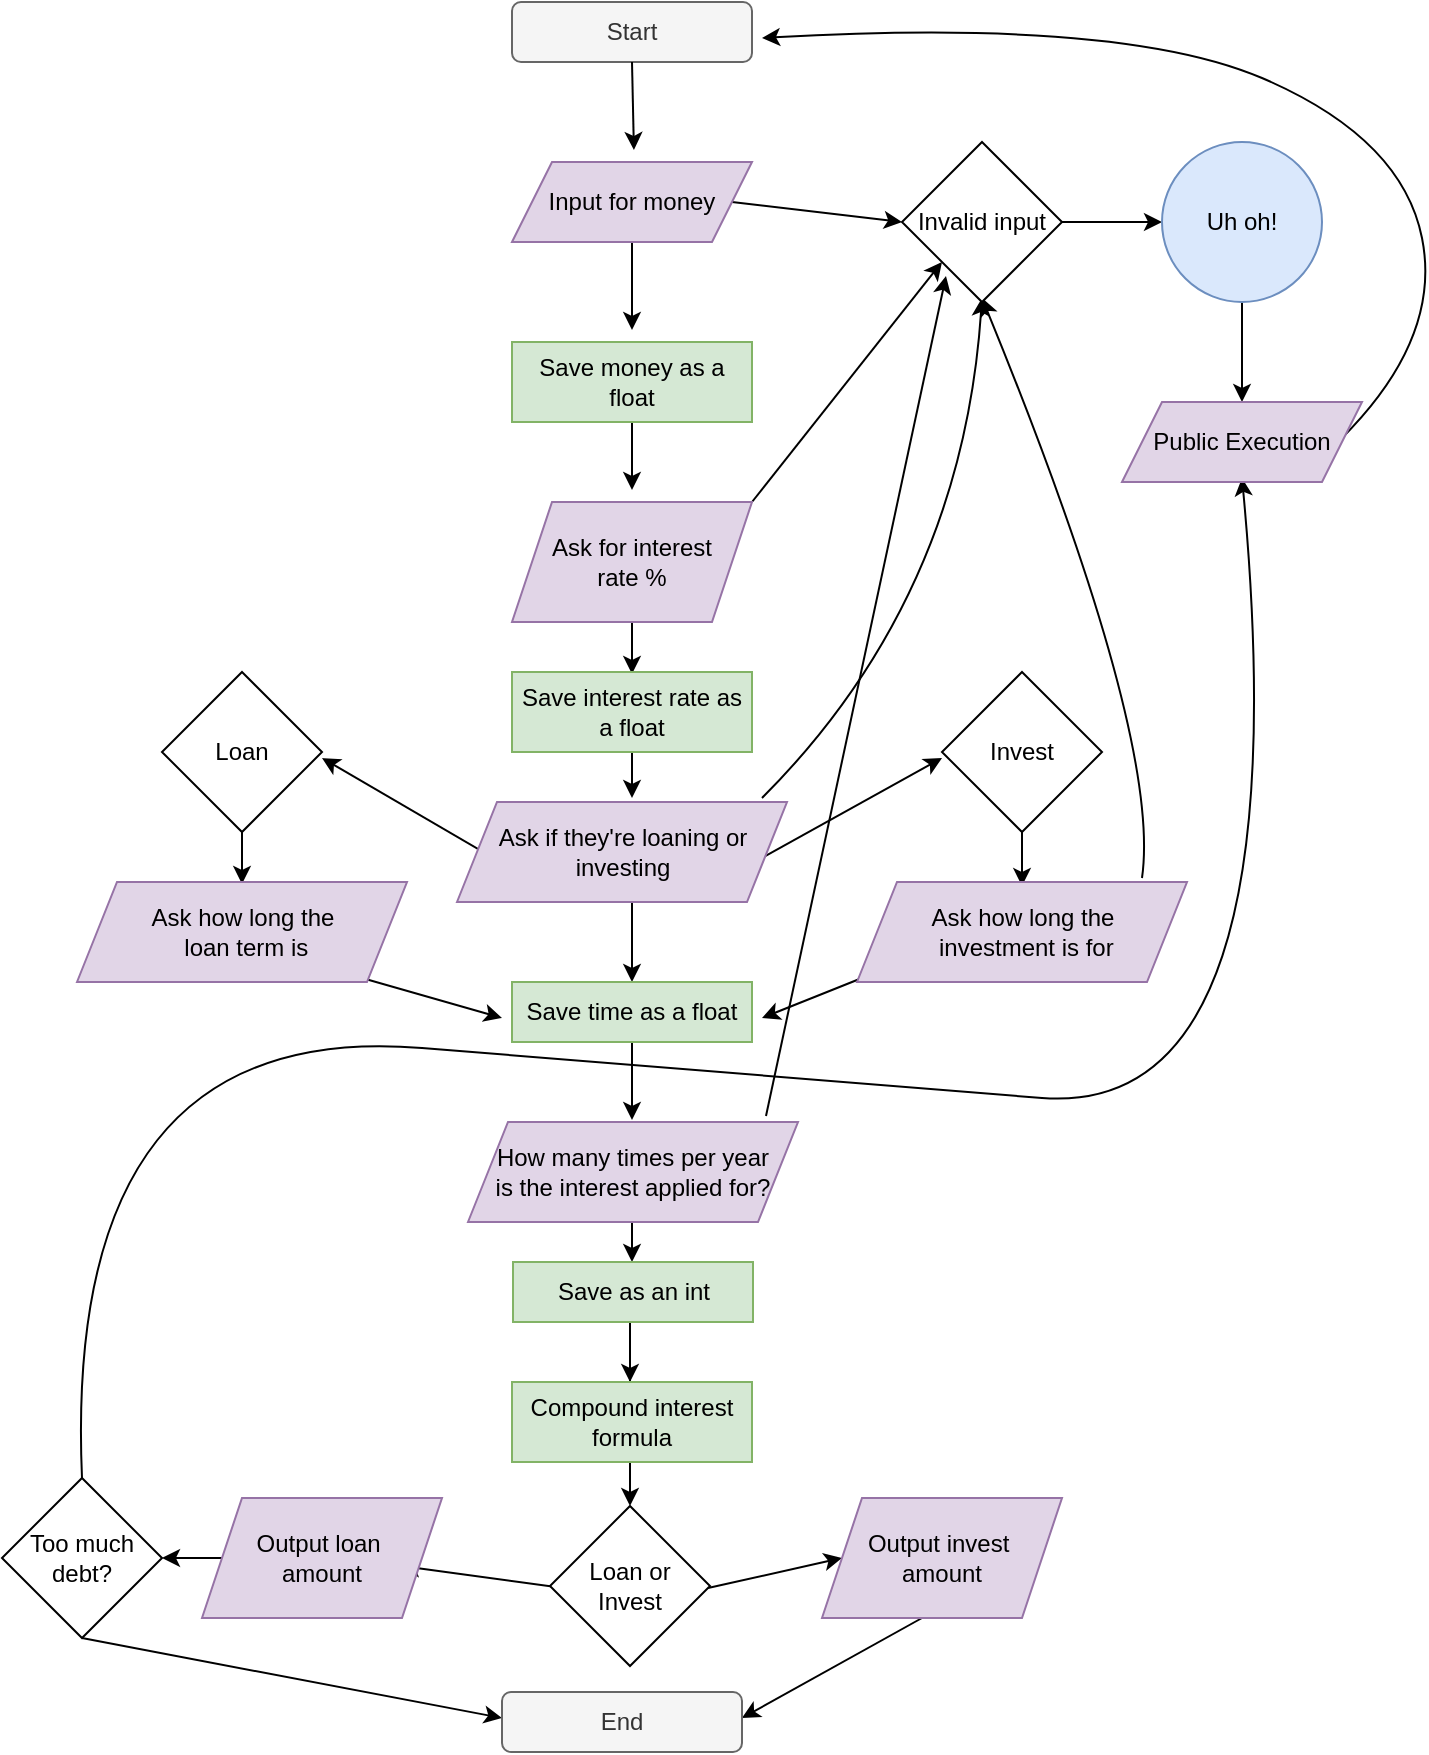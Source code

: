 <mxfile version="28.2.7">
  <diagram name="Page-1" id="ggmfxyMbXmIsnTJOff3u">
    <mxGraphModel dx="1426" dy="1791" grid="1" gridSize="10" guides="1" tooltips="1" connect="1" arrows="1" fold="1" page="1" pageScale="1" pageWidth="850" pageHeight="1100" math="0" shadow="0">
      <root>
        <mxCell id="0" />
        <mxCell id="1" value="Arrows" style="" parent="0" />
        <mxCell id="RjhxwwrLrKxsLQOkKnr6-1" value="Start" style="rounded=1;whiteSpace=wrap;html=1;fillColor=#f5f5f5;fontColor=#333333;strokeColor=#666666;" vertex="1" parent="1">
          <mxGeometry x="365" y="-38" width="120" height="30" as="geometry" />
        </mxCell>
        <mxCell id="RjhxwwrLrKxsLQOkKnr6-19" value="" style="endArrow=classic;html=1;rounded=0;exitX=0.5;exitY=1;exitDx=0;exitDy=0;entryX=0.508;entryY=-0.15;entryDx=0;entryDy=0;entryPerimeter=0;" edge="1" parent="1" source="RjhxwwrLrKxsLQOkKnr6-1" target="RjhxwwrLrKxsLQOkKnr6-5">
          <mxGeometry width="50" height="50" relative="1" as="geometry">
            <mxPoint x="400" y="222" as="sourcePoint" />
            <mxPoint x="450" y="172" as="targetPoint" />
          </mxGeometry>
        </mxCell>
        <mxCell id="RjhxwwrLrKxsLQOkKnr6-20" value="" style="endArrow=classic;html=1;rounded=0;exitX=0.5;exitY=1;exitDx=0;exitDy=0;entryX=0.5;entryY=-0.15;entryDx=0;entryDy=0;entryPerimeter=0;" edge="1" parent="1" source="RjhxwwrLrKxsLQOkKnr6-5" target="RjhxwwrLrKxsLQOkKnr6-12">
          <mxGeometry width="50" height="50" relative="1" as="geometry">
            <mxPoint x="400" y="222" as="sourcePoint" />
            <mxPoint x="450" y="172" as="targetPoint" />
          </mxGeometry>
        </mxCell>
        <mxCell id="RjhxwwrLrKxsLQOkKnr6-21" value="" style="endArrow=classic;html=1;rounded=0;exitX=0.5;exitY=1;exitDx=0;exitDy=0;entryX=0.5;entryY=-0.1;entryDx=0;entryDy=0;entryPerimeter=0;" edge="1" parent="1" source="RjhxwwrLrKxsLQOkKnr6-12">
          <mxGeometry width="50" height="50" relative="1" as="geometry">
            <mxPoint x="400" y="222" as="sourcePoint" />
            <mxPoint x="425" y="206" as="targetPoint" />
          </mxGeometry>
        </mxCell>
        <mxCell id="RjhxwwrLrKxsLQOkKnr6-22" value="" style="endArrow=classic;html=1;rounded=0;exitX=1;exitY=0.5;exitDx=0;exitDy=0;entryX=0;entryY=0.5;entryDx=0;entryDy=0;" edge="1" parent="1" source="RjhxwwrLrKxsLQOkKnr6-5" target="RjhxwwrLrKxsLQOkKnr6-16">
          <mxGeometry width="50" height="50" relative="1" as="geometry">
            <mxPoint x="470" y="72" as="sourcePoint" />
            <mxPoint x="520" y="22" as="targetPoint" />
          </mxGeometry>
        </mxCell>
        <mxCell id="RjhxwwrLrKxsLQOkKnr6-23" value="" style="endArrow=classic;html=1;rounded=0;exitX=1;exitY=0;exitDx=0;exitDy=0;entryX=0;entryY=1;entryDx=0;entryDy=0;" edge="1" parent="1" source="RjhxwwrLrKxsLQOkKnr6-28" target="RjhxwwrLrKxsLQOkKnr6-16">
          <mxGeometry width="50" height="50" relative="1" as="geometry">
            <mxPoint x="497.5" y="212" as="sourcePoint" />
            <mxPoint x="695" y="172" as="targetPoint" />
          </mxGeometry>
        </mxCell>
        <mxCell id="RjhxwwrLrKxsLQOkKnr6-24" value="" style="endArrow=classic;html=1;rounded=0;exitX=1;exitY=0.5;exitDx=0;exitDy=0;entryX=0;entryY=0.5;entryDx=0;entryDy=0;" edge="1" parent="1" source="RjhxwwrLrKxsLQOkKnr6-16" target="RjhxwwrLrKxsLQOkKnr6-15">
          <mxGeometry width="50" height="50" relative="1" as="geometry">
            <mxPoint x="650" y="162" as="sourcePoint" />
            <mxPoint x="700" y="112" as="targetPoint" />
          </mxGeometry>
        </mxCell>
        <mxCell id="RjhxwwrLrKxsLQOkKnr6-25" value="" style="endArrow=classic;html=1;rounded=0;exitX=0.5;exitY=1;exitDx=0;exitDy=0;entryX=0.5;entryY=0;entryDx=0;entryDy=0;" edge="1" parent="1" source="RjhxwwrLrKxsLQOkKnr6-15" target="RjhxwwrLrKxsLQOkKnr6-27">
          <mxGeometry width="50" height="50" relative="1" as="geometry">
            <mxPoint x="730" y="32" as="sourcePoint" />
            <mxPoint x="730" y="-18" as="targetPoint" />
          </mxGeometry>
        </mxCell>
        <mxCell id="RjhxwwrLrKxsLQOkKnr6-47" value="" style="endArrow=classic;html=1;rounded=0;curved=1;" edge="1" parent="1">
          <mxGeometry width="50" height="50" relative="1" as="geometry">
            <mxPoint x="680" y="400" as="sourcePoint" />
            <mxPoint x="600" y="110" as="targetPoint" />
            <Array as="points">
              <mxPoint x="690" y="330" />
            </Array>
          </mxGeometry>
        </mxCell>
        <mxCell id="RjhxwwrLrKxsLQOkKnr6-48" value="" style="endArrow=classic;html=1;rounded=0;curved=1;" edge="1" parent="1">
          <mxGeometry width="50" height="50" relative="1" as="geometry">
            <mxPoint x="490" y="360" as="sourcePoint" />
            <mxPoint x="600" y="110" as="targetPoint" />
            <Array as="points">
              <mxPoint x="590" y="260" />
            </Array>
          </mxGeometry>
        </mxCell>
        <mxCell id="RjhxwwrLrKxsLQOkKnr6-49" value="" style="endArrow=classic;html=1;rounded=0;" edge="1" parent="1">
          <mxGeometry width="50" height="50" relative="1" as="geometry">
            <mxPoint x="490" y="390" as="sourcePoint" />
            <mxPoint x="580" y="340" as="targetPoint" />
          </mxGeometry>
        </mxCell>
        <mxCell id="RjhxwwrLrKxsLQOkKnr6-50" value="" style="endArrow=classic;html=1;rounded=0;" edge="1" parent="1">
          <mxGeometry width="50" height="50" relative="1" as="geometry">
            <mxPoint x="620" y="374" as="sourcePoint" />
            <mxPoint x="620" y="404" as="targetPoint" />
          </mxGeometry>
        </mxCell>
        <mxCell id="RjhxwwrLrKxsLQOkKnr6-51" value="" style="endArrow=classic;html=1;rounded=0;" edge="1" parent="1">
          <mxGeometry width="50" height="50" relative="1" as="geometry">
            <mxPoint x="230" y="363" as="sourcePoint" />
            <mxPoint x="230" y="403" as="targetPoint" />
            <Array as="points">
              <mxPoint x="230" y="383" />
            </Array>
          </mxGeometry>
        </mxCell>
        <mxCell id="RjhxwwrLrKxsLQOkKnr6-52" value="" style="endArrow=classic;html=1;rounded=0;" edge="1" parent="1">
          <mxGeometry width="50" height="50" relative="1" as="geometry">
            <mxPoint x="290" y="450" as="sourcePoint" />
            <mxPoint x="360" y="470" as="targetPoint" />
          </mxGeometry>
        </mxCell>
        <mxCell id="RjhxwwrLrKxsLQOkKnr6-53" value="" style="endArrow=classic;html=1;rounded=0;" edge="1" parent="1">
          <mxGeometry width="50" height="50" relative="1" as="geometry">
            <mxPoint x="540" y="450" as="sourcePoint" />
            <mxPoint x="490" y="470" as="targetPoint" />
          </mxGeometry>
        </mxCell>
        <mxCell id="RjhxwwrLrKxsLQOkKnr6-54" value="" style="endArrow=classic;html=1;rounded=0;" edge="1" parent="1">
          <mxGeometry width="50" height="50" relative="1" as="geometry">
            <mxPoint x="425" y="481" as="sourcePoint" />
            <mxPoint x="425" y="521" as="targetPoint" />
          </mxGeometry>
        </mxCell>
        <mxCell id="RjhxwwrLrKxsLQOkKnr6-57" value="" style="endArrow=classic;html=1;rounded=0;" edge="1" parent="1">
          <mxGeometry width="50" height="50" relative="1" as="geometry">
            <mxPoint x="492" y="519" as="sourcePoint" />
            <mxPoint x="582" y="99" as="targetPoint" />
          </mxGeometry>
        </mxCell>
        <mxCell id="RjhxwwrLrKxsLQOkKnr6-59" value="" style="curved=1;endArrow=classic;html=1;rounded=0;" edge="1" parent="1">
          <mxGeometry width="50" height="50" relative="1" as="geometry">
            <mxPoint x="780" y="180" as="sourcePoint" />
            <mxPoint x="490" y="-20" as="targetPoint" />
            <Array as="points">
              <mxPoint x="830" y="130" />
              <mxPoint x="810" y="30" />
              <mxPoint x="670" y="-30" />
            </Array>
          </mxGeometry>
        </mxCell>
        <mxCell id="RjhxwwrLrKxsLQOkKnr6-61" value="" style="endArrow=classic;html=1;rounded=0;" edge="1" parent="1">
          <mxGeometry width="50" height="50" relative="1" as="geometry">
            <mxPoint x="425" y="572" as="sourcePoint" />
            <mxPoint x="425" y="592" as="targetPoint" />
          </mxGeometry>
        </mxCell>
        <mxCell id="RjhxwwrLrKxsLQOkKnr6-62" value="" style="endArrow=classic;html=1;rounded=0;" edge="1" parent="1">
          <mxGeometry width="50" height="50" relative="1" as="geometry">
            <mxPoint x="424" y="612" as="sourcePoint" />
            <mxPoint x="424" y="652" as="targetPoint" />
          </mxGeometry>
        </mxCell>
        <mxCell id="RjhxwwrLrKxsLQOkKnr6-63" value="" style="endArrow=classic;html=1;rounded=0;" edge="1" parent="1">
          <mxGeometry width="50" height="50" relative="1" as="geometry">
            <mxPoint x="425" y="268" as="sourcePoint" />
            <mxPoint x="425" y="298" as="targetPoint" />
          </mxGeometry>
        </mxCell>
        <mxCell id="RjhxwwrLrKxsLQOkKnr6-64" value="" style="endArrow=classic;html=1;rounded=0;" edge="1" parent="1">
          <mxGeometry width="50" height="50" relative="1" as="geometry">
            <mxPoint x="425" y="330" as="sourcePoint" />
            <mxPoint x="425" y="360" as="targetPoint" />
          </mxGeometry>
        </mxCell>
        <mxCell id="RjhxwwrLrKxsLQOkKnr6-65" value="" style="endArrow=classic;html=1;rounded=0;" edge="1" parent="1">
          <mxGeometry width="50" height="50" relative="1" as="geometry">
            <mxPoint x="425" y="402" as="sourcePoint" />
            <mxPoint x="425" y="452" as="targetPoint" />
          </mxGeometry>
        </mxCell>
        <mxCell id="RjhxwwrLrKxsLQOkKnr6-66" value="" style="endArrow=classic;html=1;rounded=0;" edge="1" parent="1">
          <mxGeometry width="50" height="50" relative="1" as="geometry">
            <mxPoint x="424" y="624" as="sourcePoint" />
            <mxPoint x="424" y="714" as="targetPoint" />
            <Array as="points">
              <mxPoint x="424" y="694" />
            </Array>
          </mxGeometry>
        </mxCell>
        <mxCell id="RjhxwwrLrKxsLQOkKnr6-67" value="" style="endArrow=classic;html=1;rounded=0;" edge="1" parent="1">
          <mxGeometry width="50" height="50" relative="1" as="geometry">
            <mxPoint x="463" y="755" as="sourcePoint" />
            <mxPoint x="530" y="740" as="targetPoint" />
          </mxGeometry>
        </mxCell>
        <mxCell id="RjhxwwrLrKxsLQOkKnr6-68" value="" style="endArrow=classic;html=1;rounded=0;" edge="1" parent="1">
          <mxGeometry width="50" height="50" relative="1" as="geometry">
            <mxPoint x="420" y="759" as="sourcePoint" />
            <mxPoint x="310" y="744" as="targetPoint" />
          </mxGeometry>
        </mxCell>
        <mxCell id="RjhxwwrLrKxsLQOkKnr6-69" value="" style="endArrow=classic;html=1;rounded=0;" edge="1" parent="1">
          <mxGeometry width="50" height="50" relative="1" as="geometry">
            <mxPoint x="220" y="740" as="sourcePoint" />
            <mxPoint x="190" y="740" as="targetPoint" />
          </mxGeometry>
        </mxCell>
        <mxCell id="RjhxwwrLrKxsLQOkKnr6-70" value="" style="endArrow=classic;html=1;rounded=0;" edge="1" parent="1">
          <mxGeometry width="50" height="50" relative="1" as="geometry">
            <mxPoint x="570" y="770" as="sourcePoint" />
            <mxPoint x="480" y="820" as="targetPoint" />
          </mxGeometry>
        </mxCell>
        <mxCell id="RjhxwwrLrKxsLQOkKnr6-71" value="" style="endArrow=classic;html=1;rounded=0;" edge="1" parent="1">
          <mxGeometry width="50" height="50" relative="1" as="geometry">
            <mxPoint x="390" y="410" as="sourcePoint" />
            <mxPoint x="270" y="340" as="targetPoint" />
          </mxGeometry>
        </mxCell>
        <mxCell id="RjhxwwrLrKxsLQOkKnr6-73" value="Too much debt?" style="rhombus;whiteSpace=wrap;html=1;" vertex="1" parent="1">
          <mxGeometry x="110" y="700" width="80" height="80" as="geometry" />
        </mxCell>
        <mxCell id="RjhxwwrLrKxsLQOkKnr6-74" value="" style="endArrow=classic;html=1;rounded=0;" edge="1" parent="1">
          <mxGeometry width="50" height="50" relative="1" as="geometry">
            <mxPoint x="150" y="780" as="sourcePoint" />
            <mxPoint x="360" y="820" as="targetPoint" />
          </mxGeometry>
        </mxCell>
        <mxCell id="RjhxwwrLrKxsLQOkKnr6-75" value="" style="endArrow=classic;html=1;rounded=0;curved=1;" edge="1" parent="1">
          <mxGeometry width="50" height="50" relative="1" as="geometry">
            <mxPoint x="150" y="700" as="sourcePoint" />
            <mxPoint x="730" y="200" as="targetPoint" />
            <Array as="points">
              <mxPoint x="140" y="470" />
              <mxPoint x="500" y="500" />
              <mxPoint x="760" y="520" />
            </Array>
          </mxGeometry>
        </mxCell>
        <mxCell id="RjhxwwrLrKxsLQOkKnr6-3" value="Boxes" style="locked=1;" parent="0" />
        <mxCell id="RjhxwwrLrKxsLQOkKnr6-4" value="End" style="rounded=1;whiteSpace=wrap;html=1;fillColor=#f5f5f5;fontColor=#333333;strokeColor=#666666;" vertex="1" parent="RjhxwwrLrKxsLQOkKnr6-3">
          <mxGeometry x="360" y="807" width="120" height="30" as="geometry" />
        </mxCell>
        <mxCell id="RjhxwwrLrKxsLQOkKnr6-5" value="Input for money" style="shape=parallelogram;perimeter=parallelogramPerimeter;whiteSpace=wrap;html=1;fixedSize=1;fillColor=#e1d5e7;strokeColor=#9673a6;" vertex="1" parent="RjhxwwrLrKxsLQOkKnr6-3">
          <mxGeometry x="365" y="42" width="120" height="40" as="geometry" />
        </mxCell>
        <mxCell id="RjhxwwrLrKxsLQOkKnr6-12" value="Save money as a float" style="rounded=0;whiteSpace=wrap;html=1;fillColor=#d5e8d4;strokeColor=#82b366;" vertex="1" parent="RjhxwwrLrKxsLQOkKnr6-3">
          <mxGeometry x="365" y="132" width="120" height="40" as="geometry" />
        </mxCell>
        <mxCell id="RjhxwwrLrKxsLQOkKnr6-15" value="Uh oh!" style="ellipse;whiteSpace=wrap;html=1;aspect=fixed;fillColor=#dae8fc;strokeColor=#6c8ebf;" vertex="1" parent="RjhxwwrLrKxsLQOkKnr6-3">
          <mxGeometry x="690" y="32" width="80" height="80" as="geometry" />
        </mxCell>
        <mxCell id="RjhxwwrLrKxsLQOkKnr6-16" value="Invalid input" style="rhombus;whiteSpace=wrap;html=1;" vertex="1" parent="RjhxwwrLrKxsLQOkKnr6-3">
          <mxGeometry x="560" y="32" width="80" height="80" as="geometry" />
        </mxCell>
        <mxCell id="RjhxwwrLrKxsLQOkKnr6-27" value="Public Execution" style="shape=parallelogram;perimeter=parallelogramPerimeter;whiteSpace=wrap;html=1;fixedSize=1;fillColor=#e1d5e7;strokeColor=#9673a6;" vertex="1" parent="RjhxwwrLrKxsLQOkKnr6-3">
          <mxGeometry x="670" y="162" width="120" height="40" as="geometry" />
        </mxCell>
        <mxCell id="RjhxwwrLrKxsLQOkKnr6-28" value="Ask for interest rate&lt;span style=&quot;background-color: transparent; color: light-dark(rgb(0, 0, 0), rgb(255, 255, 255));&quot;&gt;&amp;nbsp;%&lt;/span&gt;" style="shape=parallelogram;perimeter=parallelogramPerimeter;whiteSpace=wrap;html=1;fixedSize=1;fillColor=#e1d5e7;strokeColor=#9673a6;" vertex="1" parent="RjhxwwrLrKxsLQOkKnr6-3">
          <mxGeometry x="365" y="212" width="120" height="60" as="geometry" />
        </mxCell>
        <mxCell id="RjhxwwrLrKxsLQOkKnr6-31" value="Ask if they&#39;re loaning&lt;span style=&quot;background-color: transparent; color: light-dark(rgb(0, 0, 0), rgb(255, 255, 255));&quot;&gt;&amp;nbsp;or investing&lt;/span&gt;" style="shape=parallelogram;perimeter=parallelogramPerimeter;whiteSpace=wrap;html=1;fixedSize=1;fillColor=#e1d5e7;strokeColor=#9673a6;" vertex="1" parent="RjhxwwrLrKxsLQOkKnr6-3">
          <mxGeometry x="337.5" y="362" width="165" height="50" as="geometry" />
        </mxCell>
        <mxCell id="RjhxwwrLrKxsLQOkKnr6-32" value="Invest" style="rhombus;whiteSpace=wrap;html=1;" vertex="1" parent="RjhxwwrLrKxsLQOkKnr6-3">
          <mxGeometry x="580" y="297" width="80" height="80" as="geometry" />
        </mxCell>
        <mxCell id="RjhxwwrLrKxsLQOkKnr6-33" value="Loan" style="rhombus;whiteSpace=wrap;html=1;" vertex="1" parent="RjhxwwrLrKxsLQOkKnr6-3">
          <mxGeometry x="190" y="297" width="80" height="80" as="geometry" />
        </mxCell>
        <mxCell id="RjhxwwrLrKxsLQOkKnr6-35" value="Save interest rate as a float" style="rounded=0;whiteSpace=wrap;html=1;fillColor=#d5e8d4;strokeColor=#82b366;" vertex="1" parent="RjhxwwrLrKxsLQOkKnr6-3">
          <mxGeometry x="365" y="297" width="120" height="40" as="geometry" />
        </mxCell>
        <mxCell id="RjhxwwrLrKxsLQOkKnr6-36" value="Output loan&amp;nbsp;&lt;div&gt;amount&lt;/div&gt;" style="shape=parallelogram;perimeter=parallelogramPerimeter;whiteSpace=wrap;html=1;fixedSize=1;fillColor=#e1d5e7;strokeColor=#9673a6;" vertex="1" parent="RjhxwwrLrKxsLQOkKnr6-3">
          <mxGeometry x="210" y="710" width="120" height="60" as="geometry" />
        </mxCell>
        <mxCell id="RjhxwwrLrKxsLQOkKnr6-37" value="Ask how long the&lt;div&gt;&lt;span style=&quot;background-color: transparent; color: light-dark(rgb(0, 0, 0), rgb(255, 255, 255));&quot;&gt;&amp;nbsp;loan term&lt;/span&gt;&lt;span style=&quot;background-color: transparent; color: light-dark(rgb(0, 0, 0), rgb(255, 255, 255));&quot;&gt;&amp;nbsp;is&lt;/span&gt;&lt;/div&gt;" style="shape=parallelogram;perimeter=parallelogramPerimeter;whiteSpace=wrap;html=1;fixedSize=1;fillColor=#e1d5e7;strokeColor=#9673a6;" vertex="1" parent="RjhxwwrLrKxsLQOkKnr6-3">
          <mxGeometry x="147.5" y="402" width="165" height="50" as="geometry" />
        </mxCell>
        <mxCell id="RjhxwwrLrKxsLQOkKnr6-38" value="Ask how long the&lt;div&gt;&amp;nbsp;investment is for&lt;/div&gt;" style="shape=parallelogram;perimeter=parallelogramPerimeter;whiteSpace=wrap;html=1;fixedSize=1;fillColor=#e1d5e7;strokeColor=#9673a6;" vertex="1" parent="RjhxwwrLrKxsLQOkKnr6-3">
          <mxGeometry x="537.5" y="402" width="165" height="50" as="geometry" />
        </mxCell>
        <mxCell id="RjhxwwrLrKxsLQOkKnr6-39" value="Save time as a float" style="rounded=0;whiteSpace=wrap;html=1;fillColor=#d5e8d4;strokeColor=#82b366;" vertex="1" parent="RjhxwwrLrKxsLQOkKnr6-3">
          <mxGeometry x="365" y="452" width="120" height="30" as="geometry" />
        </mxCell>
        <mxCell id="RjhxwwrLrKxsLQOkKnr6-40" value="How many times per year&lt;div&gt;is the interest applied for?&lt;/div&gt;" style="shape=parallelogram;perimeter=parallelogramPerimeter;whiteSpace=wrap;html=1;fixedSize=1;fillColor=#e1d5e7;strokeColor=#9673a6;" vertex="1" parent="RjhxwwrLrKxsLQOkKnr6-3">
          <mxGeometry x="343" y="522" width="165" height="50" as="geometry" />
        </mxCell>
        <mxCell id="RjhxwwrLrKxsLQOkKnr6-42" value="Save as an int" style="rounded=0;whiteSpace=wrap;html=1;fillColor=#d5e8d4;strokeColor=#82b366;" vertex="1" parent="RjhxwwrLrKxsLQOkKnr6-3">
          <mxGeometry x="365.5" y="592" width="120" height="30" as="geometry" />
        </mxCell>
        <mxCell id="RjhxwwrLrKxsLQOkKnr6-43" value="Loan or&lt;div&gt;Invest&lt;/div&gt;" style="rhombus;whiteSpace=wrap;html=1;" vertex="1" parent="RjhxwwrLrKxsLQOkKnr6-3">
          <mxGeometry x="384" y="714" width="80" height="80" as="geometry" />
        </mxCell>
        <mxCell id="RjhxwwrLrKxsLQOkKnr6-45" value="Compound interest formula" style="rounded=0;whiteSpace=wrap;html=1;fillColor=#d5e8d4;strokeColor=#82b366;" vertex="1" parent="RjhxwwrLrKxsLQOkKnr6-3">
          <mxGeometry x="365" y="652" width="120" height="40" as="geometry" />
        </mxCell>
        <mxCell id="RjhxwwrLrKxsLQOkKnr6-46" value="Output invest&amp;nbsp;&lt;div&gt;amount&lt;/div&gt;" style="shape=parallelogram;perimeter=parallelogramPerimeter;whiteSpace=wrap;html=1;fixedSize=1;fillColor=#e1d5e7;strokeColor=#9673a6;" vertex="1" parent="RjhxwwrLrKxsLQOkKnr6-3">
          <mxGeometry x="520" y="710" width="120" height="60" as="geometry" />
        </mxCell>
      </root>
    </mxGraphModel>
  </diagram>
</mxfile>

